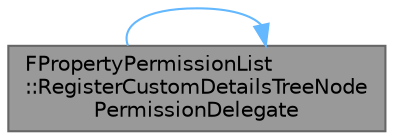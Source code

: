 digraph "FPropertyPermissionList::RegisterCustomDetailsTreeNodePermissionDelegate"
{
 // INTERACTIVE_SVG=YES
 // LATEX_PDF_SIZE
  bgcolor="transparent";
  edge [fontname=Helvetica,fontsize=10,labelfontname=Helvetica,labelfontsize=10];
  node [fontname=Helvetica,fontsize=10,shape=box,height=0.2,width=0.4];
  rankdir="LR";
  Node1 [id="Node000001",label="FPropertyPermissionList\l::RegisterCustomDetailsTreeNode\lPermissionDelegate",height=0.2,width=0.4,color="gray40", fillcolor="grey60", style="filled", fontcolor="black",tooltip="Registers a delegate that is capable of handling more advanced use cases, such as details panel rows ..."];
  Node1 -> Node1 [id="edge1_Node000001_Node000001",color="steelblue1",style="solid",tooltip=" "];
}
